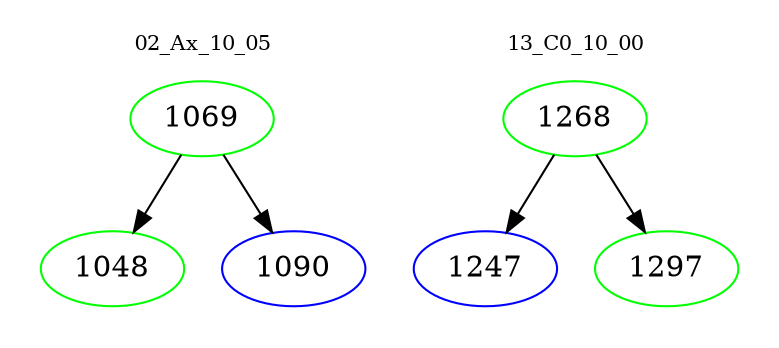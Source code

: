 digraph{
subgraph cluster_0 {
color = white
label = "02_Ax_10_05";
fontsize=10;
T0_1069 [label="1069", color="green"]
T0_1069 -> T0_1048 [color="black"]
T0_1048 [label="1048", color="green"]
T0_1069 -> T0_1090 [color="black"]
T0_1090 [label="1090", color="blue"]
}
subgraph cluster_1 {
color = white
label = "13_C0_10_00";
fontsize=10;
T1_1268 [label="1268", color="green"]
T1_1268 -> T1_1247 [color="black"]
T1_1247 [label="1247", color="blue"]
T1_1268 -> T1_1297 [color="black"]
T1_1297 [label="1297", color="green"]
}
}

